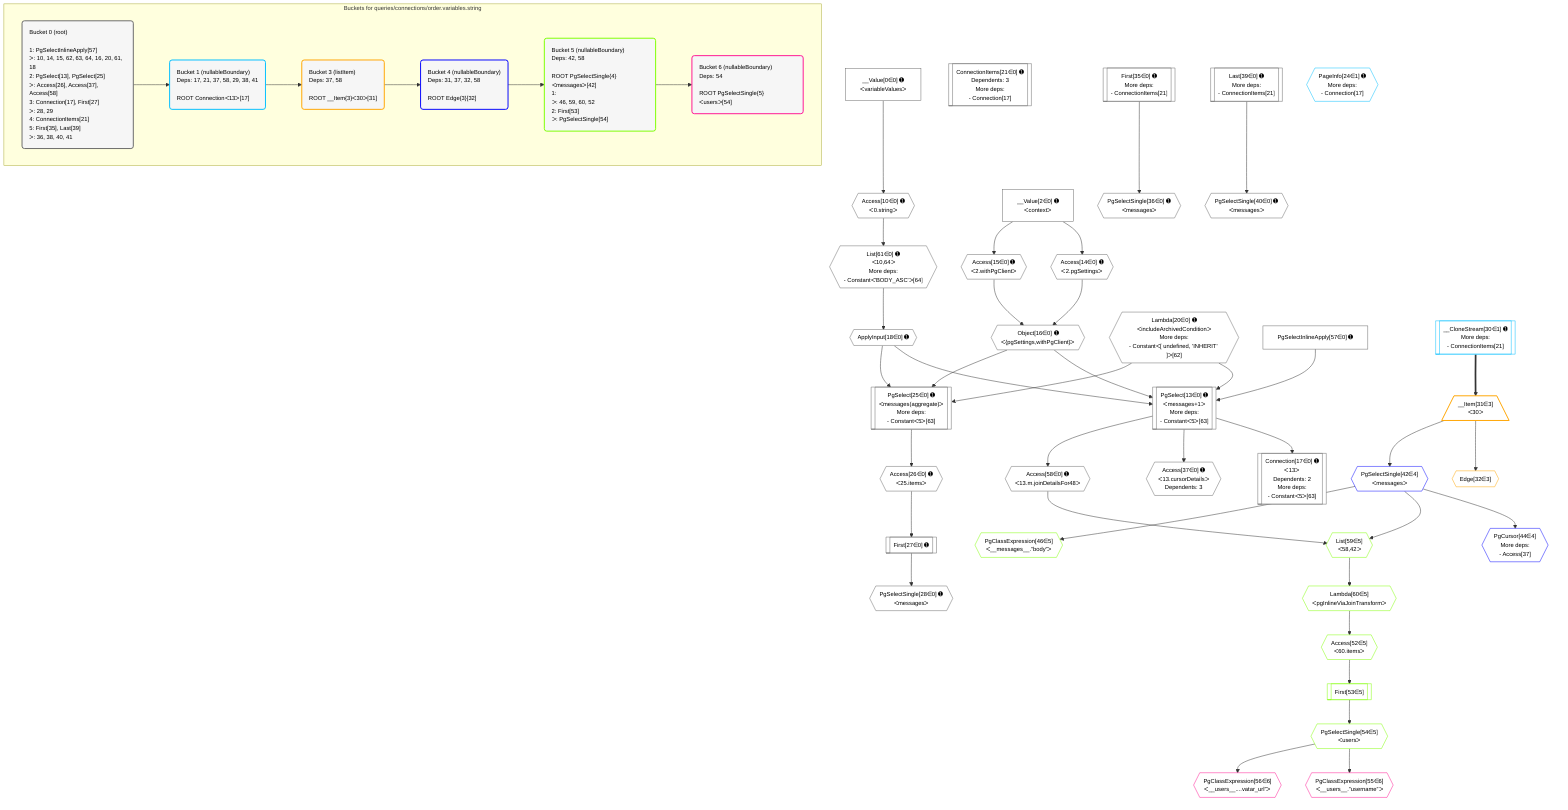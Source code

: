 %%{init: {'themeVariables': { 'fontSize': '12px'}}}%%
graph TD
    classDef path fill:#eee,stroke:#000,color:#000
    classDef plan fill:#fff,stroke-width:1px,color:#000
    classDef itemplan fill:#fff,stroke-width:2px,color:#000
    classDef unbatchedplan fill:#dff,stroke-width:1px,color:#000
    classDef sideeffectplan fill:#fcc,stroke-width:2px,color:#000
    classDef bucket fill:#f6f6f6,color:#000,stroke-width:2px,text-align:left

    subgraph "Buckets for queries/connections/order.variables.string"
    Bucket0("Bucket 0 (root)<br /><br />1: PgSelectInlineApply[57]<br />ᐳ: 10, 14, 15, 62, 63, 64, 16, 20, 61, 18<br />2: PgSelect[13], PgSelect[25]<br />ᐳ: Access[26], Access[37], Access[58]<br />3: Connection[17], First[27]<br />ᐳ: 28, 29<br />4: ConnectionItems[21]<br />5: First[35], Last[39]<br />ᐳ: 36, 38, 40, 41"):::bucket
    Bucket1("Bucket 1 (nullableBoundary)<br />Deps: 17, 21, 37, 58, 29, 38, 41<br /><br />ROOT Connectionᐸ13ᐳ[17]"):::bucket
    Bucket3("Bucket 3 (listItem)<br />Deps: 37, 58<br /><br />ROOT __Item{3}ᐸ30ᐳ[31]"):::bucket
    Bucket4("Bucket 4 (nullableBoundary)<br />Deps: 31, 37, 32, 58<br /><br />ROOT Edge{3}[32]"):::bucket
    Bucket5("Bucket 5 (nullableBoundary)<br />Deps: 42, 58<br /><br />ROOT PgSelectSingle{4}ᐸmessagesᐳ[42]<br />1: <br />ᐳ: 46, 59, 60, 52<br />2: First[53]<br />ᐳ: PgSelectSingle[54]"):::bucket
    Bucket6("Bucket 6 (nullableBoundary)<br />Deps: 54<br /><br />ROOT PgSelectSingle{5}ᐸusersᐳ[54]"):::bucket
    end
    Bucket0 --> Bucket1
    Bucket1 --> Bucket3
    Bucket3 --> Bucket4
    Bucket4 --> Bucket5
    Bucket5 --> Bucket6

    %% plan dependencies
    PgSelect13[["PgSelect[13∈0] ➊<br />ᐸmessages+1ᐳ<br />More deps:<br />- Constantᐸ5ᐳ[63]"]]:::plan
    Object16{{"Object[16∈0] ➊<br />ᐸ{pgSettings,withPgClient}ᐳ"}}:::plan
    ApplyInput18{{"ApplyInput[18∈0] ➊"}}:::plan
    Lambda20{{"Lambda[20∈0] ➊<br />ᐸincludeArchivedConditionᐳ<br />More deps:<br />- Constantᐸ[ undefined, 'INHERIT' ]ᐳ[62]"}}:::plan
    PgSelectInlineApply57["PgSelectInlineApply[57∈0] ➊"]:::plan
    Object16 & ApplyInput18 & Lambda20 & PgSelectInlineApply57 --> PgSelect13
    PgSelect25[["PgSelect[25∈0] ➊<br />ᐸmessages(aggregate)ᐳ<br />More deps:<br />- Constantᐸ5ᐳ[63]"]]:::plan
    Object16 & ApplyInput18 & Lambda20 --> PgSelect25
    Access14{{"Access[14∈0] ➊<br />ᐸ2.pgSettingsᐳ"}}:::plan
    Access15{{"Access[15∈0] ➊<br />ᐸ2.withPgClientᐳ"}}:::plan
    Access14 & Access15 --> Object16
    Connection17[["Connection[17∈0] ➊<br />ᐸ13ᐳ<br />Dependents: 2<br />More deps:<br />- Constantᐸ5ᐳ[63]"]]:::plan
    PgSelect13 --> Connection17
    List61{{"List[61∈0] ➊<br />ᐸ10,64ᐳ<br />More deps:<br />- Constantᐸ'BODY_ASC'ᐳ[64]"}}:::plan
    Access10{{"Access[10∈0] ➊<br />ᐸ0.stringᐳ"}}:::plan
    Access10 --> List61
    __Value0["__Value[0∈0] ➊<br />ᐸvariableValuesᐳ"]:::plan
    __Value0 --> Access10
    __Value2["__Value[2∈0] ➊<br />ᐸcontextᐳ"]:::plan
    __Value2 --> Access14
    __Value2 --> Access15
    List61 --> ApplyInput18
    ConnectionItems21[["ConnectionItems[21∈0] ➊<br />Dependents: 3<br />More deps:<br />- Connection[17]"]]:::plan
    Access26{{"Access[26∈0] ➊<br />ᐸ25.itemsᐳ"}}:::plan
    PgSelect25 --> Access26
    First27[["First[27∈0] ➊"]]:::plan
    Access26 --> First27
    PgSelectSingle28{{"PgSelectSingle[28∈0] ➊<br />ᐸmessagesᐳ"}}:::plan
    First27 --> PgSelectSingle28
    First35[["First[35∈0] ➊<br />More deps:<br />- ConnectionItems[21]"]]:::plan
    PgSelectSingle36{{"PgSelectSingle[36∈0] ➊<br />ᐸmessagesᐳ"}}:::plan
    First35 --> PgSelectSingle36
    Access37{{"Access[37∈0] ➊<br />ᐸ13.cursorDetailsᐳ<br />Dependents: 3"}}:::plan
    PgSelect13 --> Access37
    Last39[["Last[39∈0] ➊<br />More deps:<br />- ConnectionItems[21]"]]:::plan
    PgSelectSingle40{{"PgSelectSingle[40∈0] ➊<br />ᐸmessagesᐳ"}}:::plan
    Last39 --> PgSelectSingle40
    Access58{{"Access[58∈0] ➊<br />ᐸ13.m.joinDetailsFor48ᐳ"}}:::plan
    PgSelect13 --> Access58
    PageInfo24{{"PageInfo[24∈1] ➊<br />More deps:<br />- Connection[17]"}}:::plan
    __CloneStream30[["__CloneStream[30∈1] ➊<br />More deps:<br />- ConnectionItems[21]"]]:::plan
    __Item31[/"__Item[31∈3]<br />ᐸ30ᐳ"\]:::itemplan
    __CloneStream30 ==> __Item31
    Edge32{{"Edge[32∈3]"}}:::plan
    __Item31 --> Edge32
    PgCursor44{{"PgCursor[44∈4]<br />More deps:<br />- Access[37]"}}:::plan
    PgSelectSingle42{{"PgSelectSingle[42∈4]<br />ᐸmessagesᐳ"}}:::plan
    PgSelectSingle42 --> PgCursor44
    __Item31 --> PgSelectSingle42
    List59{{"List[59∈5]<br />ᐸ58,42ᐳ"}}:::plan
    Access58 & PgSelectSingle42 --> List59
    PgClassExpression46{{"PgClassExpression[46∈5]<br />ᐸ__messages__.”body”ᐳ"}}:::plan
    PgSelectSingle42 --> PgClassExpression46
    Access52{{"Access[52∈5]<br />ᐸ60.itemsᐳ"}}:::plan
    Lambda60{{"Lambda[60∈5]<br />ᐸpgInlineViaJoinTransformᐳ"}}:::plan
    Lambda60 --> Access52
    First53[["First[53∈5]"]]:::plan
    Access52 --> First53
    PgSelectSingle54{{"PgSelectSingle[54∈5]<br />ᐸusersᐳ"}}:::plan
    First53 --> PgSelectSingle54
    List59 --> Lambda60
    PgClassExpression55{{"PgClassExpression[55∈6]<br />ᐸ__users__.”username”ᐳ"}}:::plan
    PgSelectSingle54 --> PgClassExpression55
    PgClassExpression56{{"PgClassExpression[56∈6]<br />ᐸ__users__....vatar_url”ᐳ"}}:::plan
    PgSelectSingle54 --> PgClassExpression56

    %% define steps
    classDef bucket0 stroke:#696969
    class Bucket0,__Value0,__Value2,Access10,PgSelect13,Access14,Access15,Object16,Connection17,ApplyInput18,Lambda20,ConnectionItems21,PgSelect25,Access26,First27,PgSelectSingle28,First35,PgSelectSingle36,Access37,Last39,PgSelectSingle40,PgSelectInlineApply57,Access58,List61 bucket0
    classDef bucket1 stroke:#00bfff
    class Bucket1,PageInfo24,__CloneStream30 bucket1
    classDef bucket3 stroke:#ffa500
    class Bucket3,__Item31,Edge32 bucket3
    classDef bucket4 stroke:#0000ff
    class Bucket4,PgSelectSingle42,PgCursor44 bucket4
    classDef bucket5 stroke:#7fff00
    class Bucket5,PgClassExpression46,Access52,First53,PgSelectSingle54,List59,Lambda60 bucket5
    classDef bucket6 stroke:#ff1493
    class Bucket6,PgClassExpression55,PgClassExpression56 bucket6